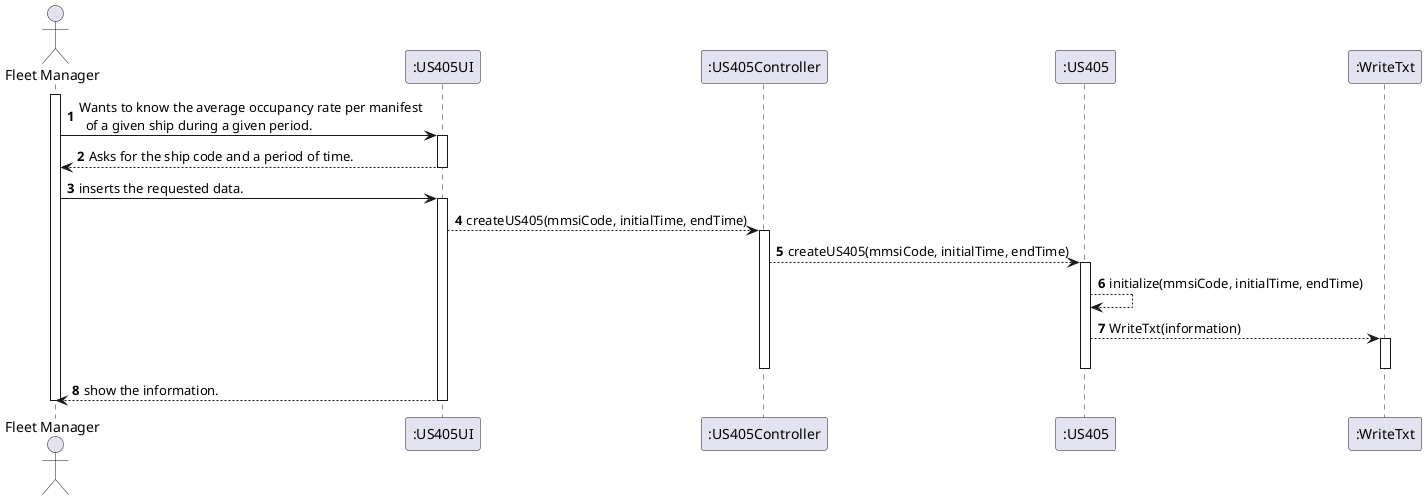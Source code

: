 @startuml
autonumber

actor "Fleet Manager" as FM

participant ":US405UI" as UI
participant ":US405Controller" as CTR
participant ":US405" as US
participant ":WriteTxt" as TXT

activate FM

FM -> UI: Wants to know the average occupancy rate per manifest \n  of a given ship during a given period.
activate UI
UI --> FM: Asks for the ship code and a period of time.
deactivate UI
FM -> UI: inserts the requested data.

activate UI
UI --> CTR: createUS405(mmsiCode, initialTime, endTime)
activate CTR

CTR --> US: createUS405(mmsiCode, initialTime, endTime)
activate US

US --> US: initialize(mmsiCode, initialTime, endTime)

US --> TXT: WriteTxt(information)
activate TXT
deactivate TXT
deactivate US
deactivate CTR

UI --> FM: show the information.
deactivate UI
deactivate FM

@enduml